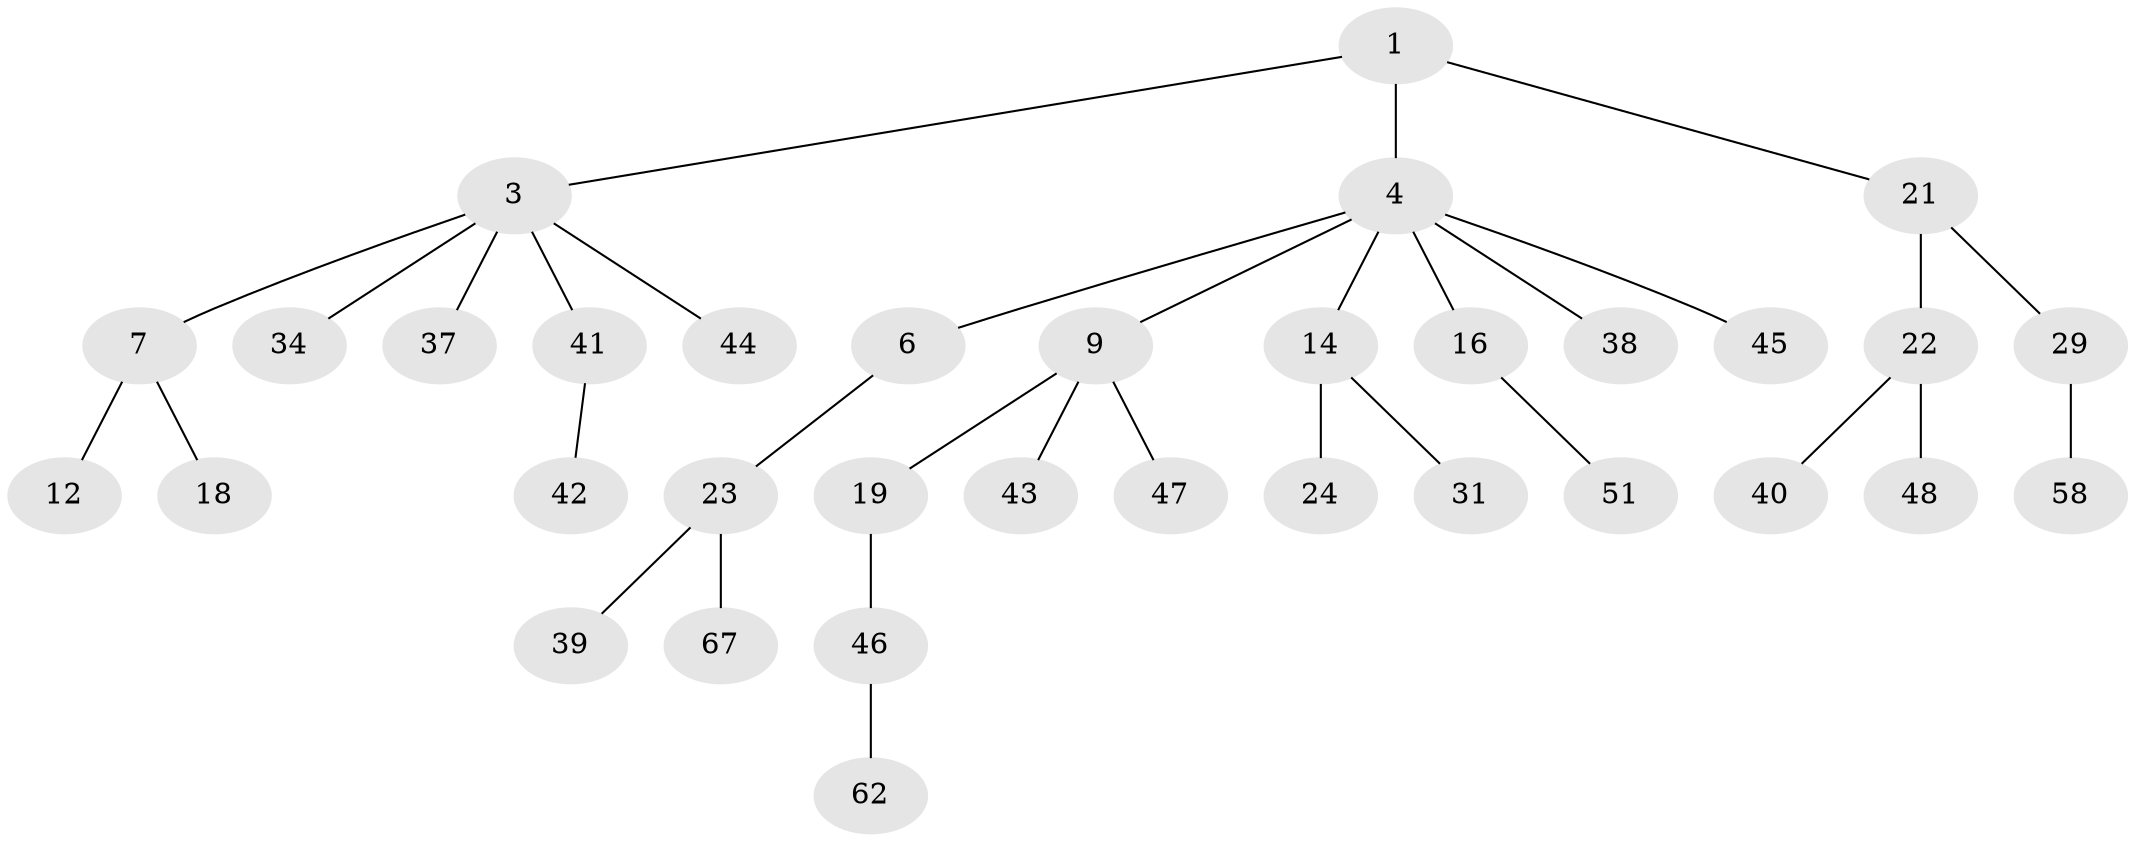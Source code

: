 // original degree distribution, {4: 0.08823529411764706, 3: 0.11764705882352941, 5: 0.029411764705882353, 6: 0.014705882352941176, 2: 0.27941176470588236, 1: 0.47058823529411764}
// Generated by graph-tools (version 1.1) at 2025/15/03/09/25 04:15:42]
// undirected, 34 vertices, 33 edges
graph export_dot {
graph [start="1"]
  node [color=gray90,style=filled];
  1 [super="+2+28+8"];
  3 [super="+17+11"];
  4 [super="+5+54"];
  6;
  7 [super="+13"];
  9 [super="+10"];
  12;
  14 [super="+50"];
  16 [super="+33"];
  18 [super="+20"];
  19 [super="+49"];
  21;
  22 [super="+36+32"];
  23 [super="+30"];
  24 [super="+59"];
  29;
  31;
  34;
  37 [super="+56"];
  38;
  39;
  40;
  41;
  42 [super="+53"];
  43 [super="+65+66"];
  44;
  45;
  46;
  47 [super="+63"];
  48;
  51;
  58;
  62;
  67;
  1 -- 3;
  1 -- 4;
  1 -- 21;
  3 -- 7;
  3 -- 41;
  3 -- 34;
  3 -- 44;
  3 -- 37;
  4 -- 9;
  4 -- 14;
  4 -- 16;
  4 -- 45;
  4 -- 38;
  4 -- 6;
  6 -- 23;
  7 -- 12;
  7 -- 18;
  9 -- 19;
  9 -- 43;
  9 -- 47;
  14 -- 24;
  14 -- 31;
  16 -- 51;
  19 -- 46;
  21 -- 22;
  21 -- 29;
  22 -- 40;
  22 -- 48;
  23 -- 39;
  23 -- 67;
  29 -- 58;
  41 -- 42;
  46 -- 62;
}

